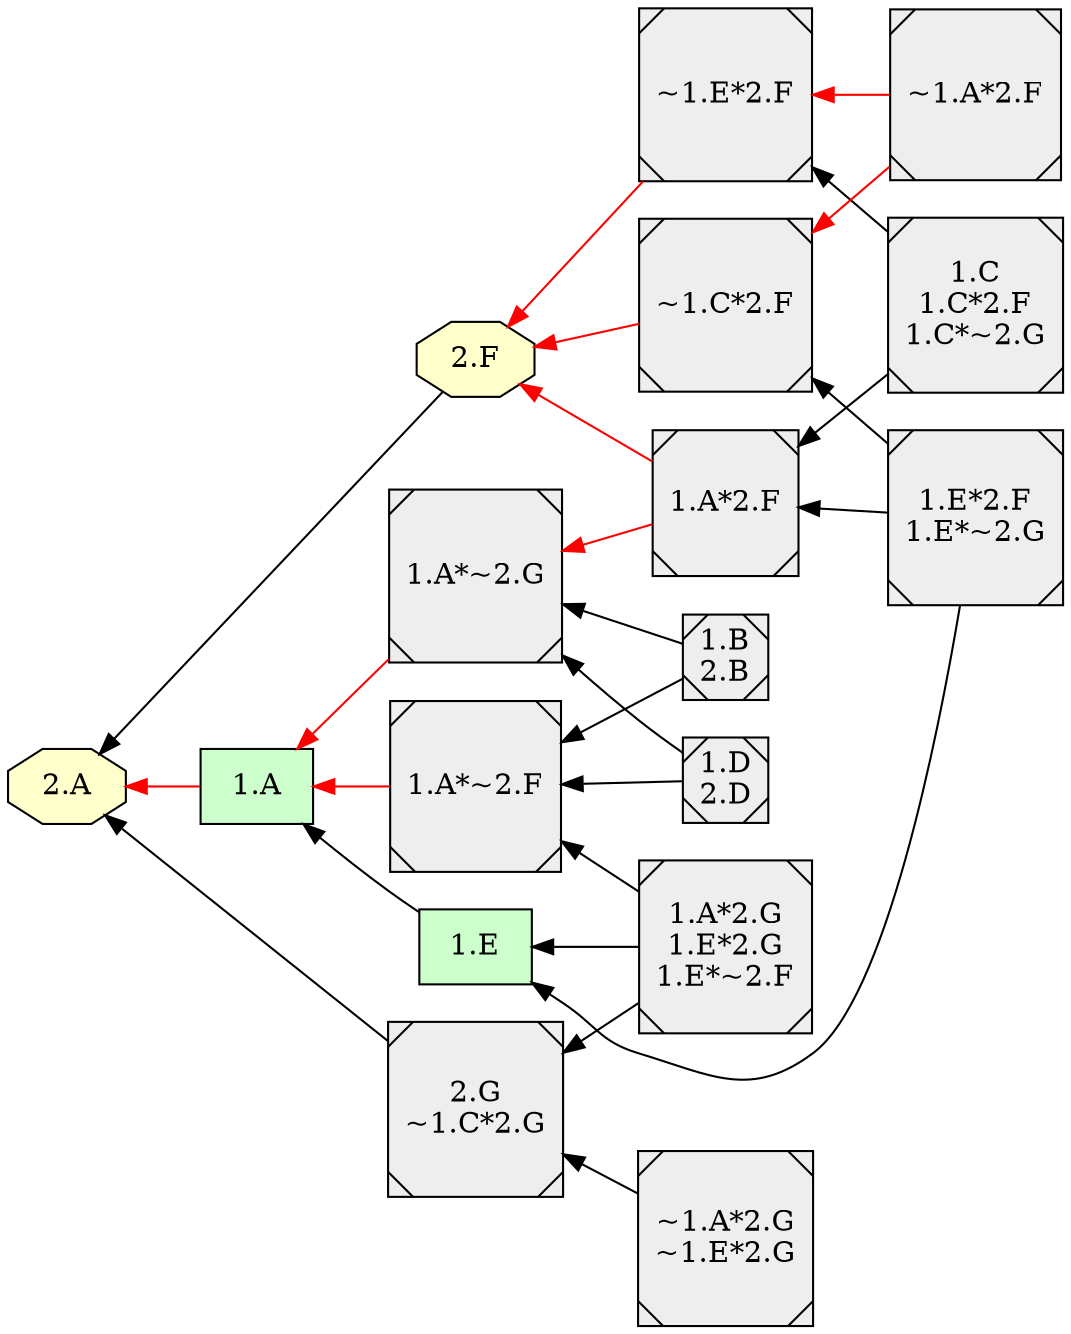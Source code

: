 digraph {

rankdir = RL

  node [shape=box style="filled" fillcolor="#CCFFCC"]
  "1.E"
  "1.A"
  "1.A"
  "1.A"
  "1.A"
  "1.E"
  "1.E"
  "1.A"
  "1.A"
  "1.A"
  "1.A"
  "1.A"
  node [shape=octagon style="filled" fillcolor="#FFFFCC"]
  "2.F"
  "2.A"
  "2.F"
  "2.F"
  "2.F"
  "2.A"
  "2.A"
  "2.A"
  "2.A"
  "2.A"
  "2.A"
  "2.A"
  "2.F"
  "2.A"
  "2.F"
  node [shape=Msquare style="filled" fillcolor="#EEEEEE"]
  "1.B\n2.B"
  "2.G\n~1.C*2.G"
  "1.D\n2.D"
  "1.D\n2.D"
  "1.A*2.G\n1.E*2.G\n1.E*~2.F"
  "1.E*2.F\n1.E*~2.G"
  "1.B\n2.B"
  "1.C\n1.C*2.F\n1.C*~2.G"
  "~1.A*2.G\n~1.E*2.G"
  "~1.E*2.F"
  "~1.C*2.F"
  "1.A*2.F"
  "1.A*2.F"
  "1.A*~2.G"
  "~1.A*2.F"
  "~1.C*2.F"
  "~1.A*2.F"
  "~1.E*2.F"
  "1.A*~2.G"
  "1.A*~2.F"
  "1.A*2.G\n1.E*2.G\n1.E*~2.F"
  "1.A*2.G\n1.E*2.G\n1.E*~2.F"
  "1.A*~2.F"
  "2.G\n~1.C*2.G"
  "1.A*2.G\n1.E*2.G\n1.E*~2.F"
  "2.G\n~1.C*2.G"
  "1.B\n2.B"
  "1.A*~2.G"
  "1.B\n2.B"
  "1.A*~2.F"
  "~1.A*2.G\n~1.E*2.G"
  "2.G\n~1.C*2.G"
  "1.D\n2.D"
  "1.A*~2.G"
  "1.D\n2.D"
  "1.A*~2.F"
  "1.E*2.F\n1.E*~2.G"
  "~1.C*2.F"
  "1.E*2.F\n1.E*~2.G"
  "1.E*2.F\n1.E*~2.G"
  "1.A*2.F"
  "1.C\n1.C*2.F\n1.C*~2.G"
  "1.A*2.F"
  "1.C\n1.C*2.F\n1.C*~2.G"
  "~1.E*2.F"
  "1.A*2.G\n1.E*2.G\n1.E*~2.F"
  "1.A*2.G\n1.E*2.G\n1.E*~2.F"
  "1.B\n2.B"
  "1.B\n2.B"
  "~1.A*2.G\n~1.E*2.G"
  "1.D\n2.D"
  "1.D\n2.D"
  "1.E*2.F\n1.E*~2.G"
  "1.E*2.F\n1.E*~2.G"
  "1.E*2.F\n1.E*~2.G"
  "1.E*2.F\n1.E*~2.G"
  "1.A*~2.G"
  "1.C\n1.C*2.F\n1.C*~2.G"
  "1.C\n1.C*2.F\n1.C*~2.G"
  "1.C\n1.C*2.F\n1.C*~2.G"
  "1.C\n1.C*2.F\n1.C*~2.G"
  "1.A*~2.G"
  "1.E" -> "1.A" [style=filled, color=black];
  "2.F" -> "2.A" [style=filled, color=black];
  "~1.E*2.F" -> "2.F" [style=filled, color=red];
  "~1.C*2.F" -> "2.F" [style=filled, color=red];
  "1.A*2.F" -> "2.F" [style=filled, color=red];
  "1.A*2.F" -> "1.A*~2.G" [style=filled, color=red];
  "~1.A*2.F" -> "~1.C*2.F" [style=filled, color=red];
  "~1.A*2.F" -> "~1.E*2.F" [style=filled, color=red];
  "1.A" -> "2.A" [style=filled, color=red];
  "1.A*~2.G" -> "1.A" [style=filled, color=red];
  "1.A*~2.F" -> "1.A" [style=filled, color=red];
  "1.A*2.G\n1.E*2.G\n1.E*~2.F" -> "1.E" [style=filled, color=black];
  "1.A*2.G\n1.E*2.G\n1.E*~2.F" -> "1.A*~2.F" [style=filled, color=black];
  "2.G\n~1.C*2.G" -> "2.A" [style=filled, color=black];
  "1.A*2.G\n1.E*2.G\n1.E*~2.F" -> "2.G\n~1.C*2.G" [style=filled, color=black];
  "1.B\n2.B" -> "1.A*~2.G" [style=filled, color=black];
  "1.B\n2.B" -> "1.A*~2.F" [style=filled, color=black];
  "~1.A*2.G\n~1.E*2.G" -> "2.G\n~1.C*2.G" [style=filled, color=black];
  "1.D\n2.D" -> "1.A*~2.G" [style=filled, color=black];
  "1.D\n2.D" -> "1.A*~2.F" [style=filled, color=black];
  "1.E*2.F\n1.E*~2.G" -> "~1.C*2.F" [style=filled, color=black];
  "1.E*2.F\n1.E*~2.G" -> "1.E" [style=filled, color=black];
  "1.E*2.F\n1.E*~2.G" -> "1.A*2.F" [style=filled, color=black];
  "1.C\n1.C*2.F\n1.C*~2.G" -> "1.A*2.F" [style=filled, color=black];
  "1.C\n1.C*2.F\n1.C*~2.G" -> "~1.E*2.F" [style=filled, color=black];
  subgraph cluster_lg {
    rankdir = LR
  }
}
